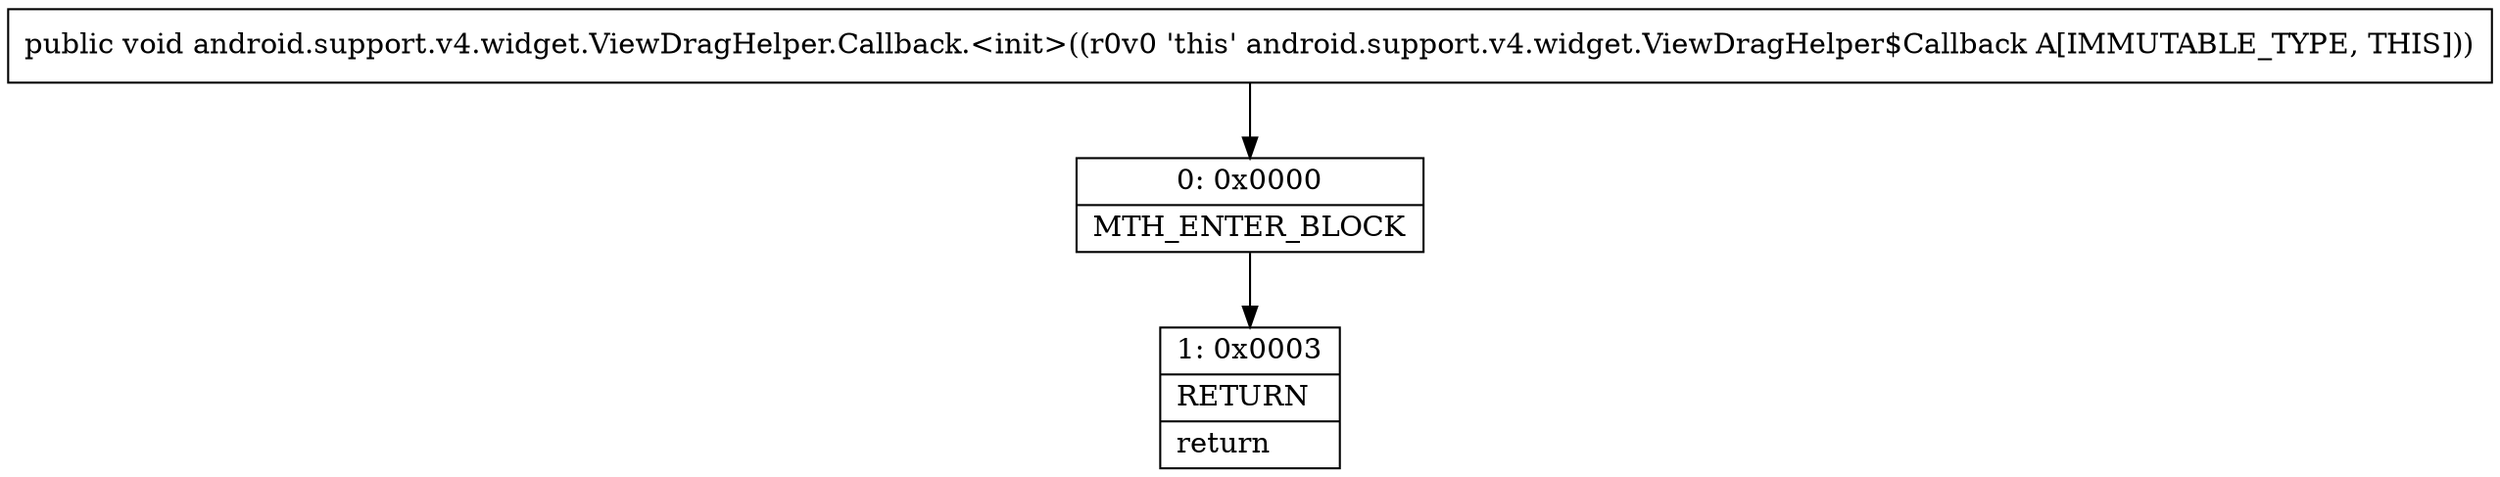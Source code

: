 digraph "CFG forandroid.support.v4.widget.ViewDragHelper.Callback.\<init\>()V" {
Node_0 [shape=record,label="{0\:\ 0x0000|MTH_ENTER_BLOCK\l}"];
Node_1 [shape=record,label="{1\:\ 0x0003|RETURN\l|return\l}"];
MethodNode[shape=record,label="{public void android.support.v4.widget.ViewDragHelper.Callback.\<init\>((r0v0 'this' android.support.v4.widget.ViewDragHelper$Callback A[IMMUTABLE_TYPE, THIS])) }"];
MethodNode -> Node_0;
Node_0 -> Node_1;
}


